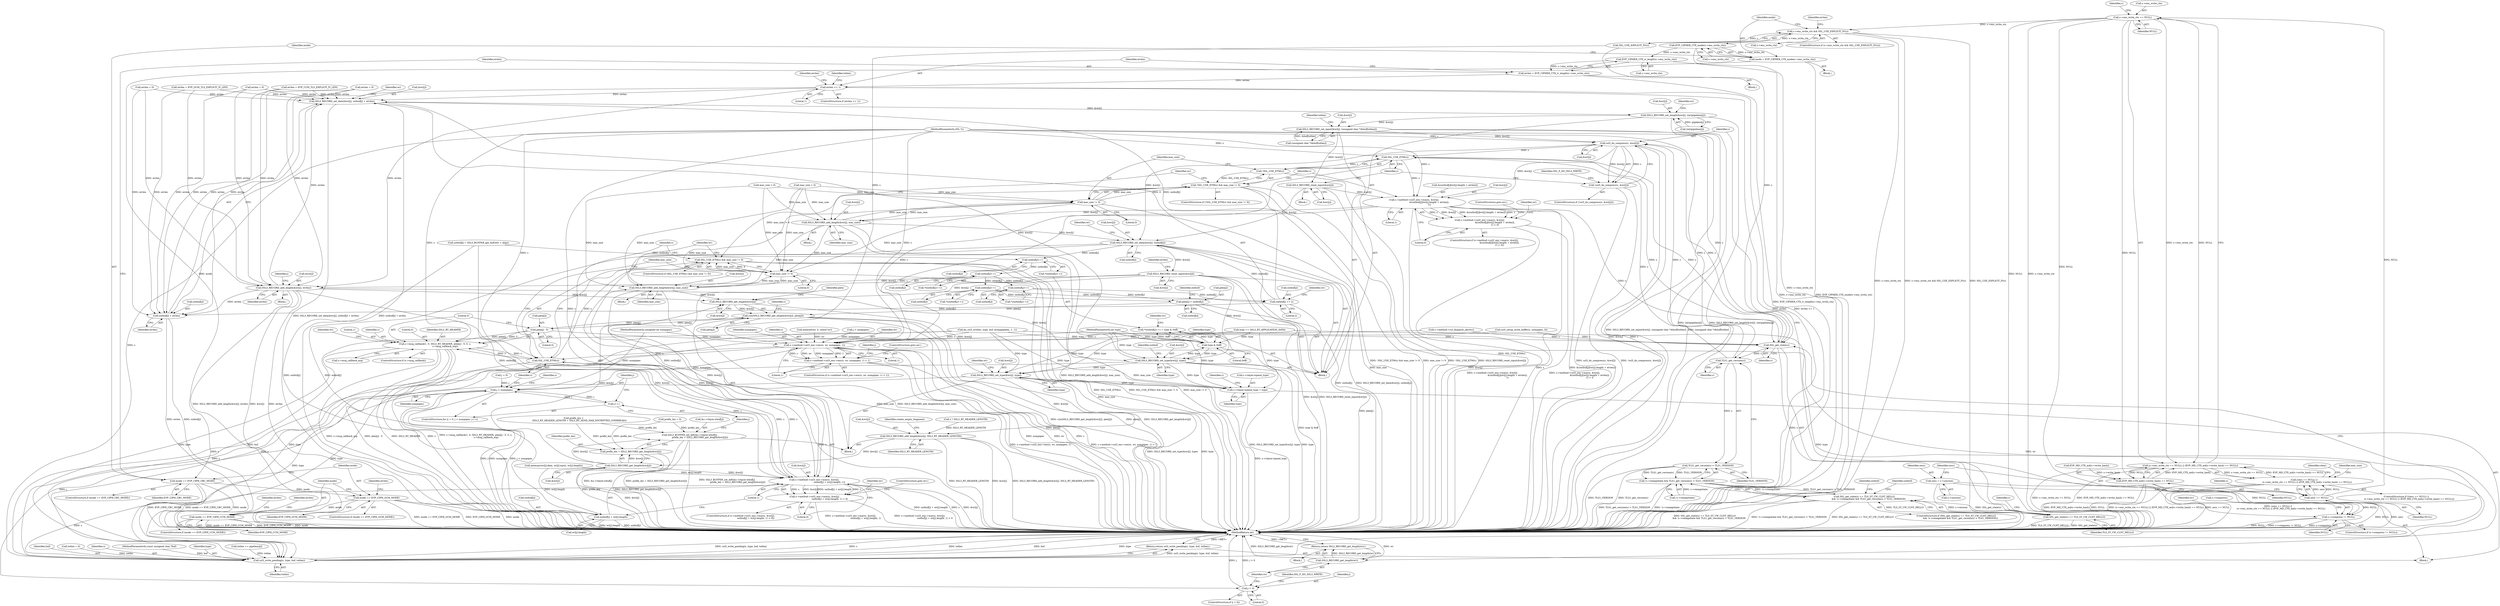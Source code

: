 digraph "0_openssl_4ad93618d26a3ea23d36ad5498ff4f59eff3a4d2@API" {
"1000241" [label="(Call,s->enc_write_ctx == NULL)"];
"1000237" [label="(Call,sess == NULL)"];
"1000230" [label="(Call,sess = s->session)"];
"1000240" [label="(Call,(s->enc_write_ctx == NULL) || (EVP_MD_CTX_md(s->write_hash) == NULL))"];
"1000236" [label="(Call,(sess == NULL) ||\n        (s->enc_write_ctx == NULL) || (EVP_MD_CTX_md(s->write_hash) == NULL))"];
"1000246" [label="(Call,EVP_MD_CTX_md(s->write_hash) == NULL)"];
"1000645" [label="(Call,s->compress != NULL)"];
"1000462" [label="(Call,s->enc_write_ctx && SSL_USE_EXPLICIT_IV(s))"];
"1000472" [label="(Call,EVP_CIPHER_CTX_mode(s->enc_write_ctx))"];
"1000470" [label="(Call,mode = EVP_CIPHER_CTX_mode(s->enc_write_ctx))"];
"1000477" [label="(Call,mode == EVP_CIPH_CBC_MODE)"];
"1000496" [label="(Call,mode == EVP_CIPH_GCM_MODE)"];
"1000504" [label="(Call,mode == EVP_CIPH_CCM_MODE)"];
"1000483" [label="(Call,EVP_CIPHER_CTX_iv_length(s->enc_write_ctx))"];
"1000481" [label="(Call,eivlen = EVP_CIPHER_CTX_iv_length(s->enc_write_ctx))"];
"1000488" [label="(Call,eivlen <= 1)"];
"1000608" [label="(Call,SSL3_RECORD_set_data(&wr[j], outbuf[j] + eivlen))"];
"1000618" [label="(Call,SSL3_RECORD_set_length(&wr[j], (int)pipelens[j]))"];
"1000628" [label="(Call,SSL3_RECORD_set_input(&wr[j], (unsigned char *)&buf[totlen]))"];
"1000653" [label="(Call,ssl3_do_compress(s, &wr[j]))"];
"1000652" [label="(Call,!ssl3_do_compress(s, &wr[j]))"];
"1000690" [label="(Call,SSL_USE_ETM(s))"];
"1000565" [label="(Call,SSL_get_state(s))"];
"1000564" [label="(Call,SSL_get_state(s) == TLS_ST_CW_CLNT_HELLO)"];
"1000563" [label="(Call,SSL_get_state(s) == TLS_ST_CW_CLNT_HELLO\n            && !s->renegotiate && TLS1_get_version(s) > TLS1_VERSION)"];
"1000574" [label="(Call,TLS1_get_version(s))"];
"1000573" [label="(Call,TLS1_get_version(s) > TLS1_VERSION)"];
"1000568" [label="(Call,!s->renegotiate && TLS1_get_version(s) > TLS1_VERSION)"];
"1000689" [label="(Call,!SSL_USE_ETM(s))"];
"1000688" [label="(Call,!SSL_USE_ETM(s) && mac_size != 0)"];
"1000767" [label="(Call,SSL_USE_ETM(s) && mac_size != 0)"];
"1000698" [label="(Call,s->method->ssl3_enc->mac(s, &wr[j],\n                                          &(outbuf[j][wr[j].length + eivlen]),\n                                          1))"];
"1000697" [label="(Call,s->method->ssl3_enc->mac(s, &wr[j],\n                                          &(outbuf[j][wr[j].length + eivlen]),\n                                          1) < 0)"];
"1000719" [label="(Call,SSL3_RECORD_add_length(&wr[j], mac_size))"];
"1000692" [label="(Call,mac_size != 0)"];
"1000770" [label="(Call,mac_size != 0)"];
"1000794" [label="(Call,SSL3_RECORD_add_length(&wr[j], mac_size))"];
"1000801" [label="(Call,SSL3_RECORD_get_length(&wr[j]))"];
"1000800" [label="(Call,s2n(SSL3_RECORD_get_length(&wr[j]), plen[j]))"];
"1000817" [label="(Call,plen[j] - 5)"];
"1000813" [label="(Call,s->msg_callback(1, 0, SSL3_RT_HEADER, plen[j] - 5, 5, s,\n                            s->msg_callback_arg))"];
"1000768" [label="(Call,SSL_USE_ETM(s))"];
"1000776" [label="(Call,s->method->ssl3_enc->mac(s, &wr[j],\n                                          outbuf[j] + wr[j].length, 1))"];
"1000775" [label="(Call,s->method->ssl3_enc->mac(s, &wr[j],\n                                          outbuf[j] + wr[j].length, 1) < 0)"];
"1000899" [label="(Call,ssl3_write_pending(s, type, buf, totlen))"];
"1000898" [label="(Return,return ssl3_write_pending(s, type, buf, totlen);)"];
"1000827" [label="(Call,SSL3_RECORD_set_type(&wr[j], type))"];
"1000833" [label="(Call,SSL3_RECORD_add_length(&wr[j], SSL3_RT_HEADER_LENGTH))"];
"1000865" [label="(Call,SSL3_RECORD_get_length(&wr[j]))"];
"1000854" [label="(Call,SSL3_BUFFER_set_left(&s->rlayer.wbuf[j],\n                             prefix_len + SSL3_RECORD_get_length(&wr[j])))"];
"1000863" [label="(Call,prefix_len + SSL3_RECORD_get_length(&wr[j]))"];
"1000884" [label="(Call,s->rlayer.wpend_type = type)"];
"1000725" [label="(Call,SSL3_RECORD_set_data(&wr[j], outbuf[j]))"];
"1000538" [label="(Call,outbuf[j]++)"];
"1000553" [label="(Call,outbuf[j]++)"];
"1000579" [label="(Call,outbuf[j]++)"];
"1000596" [label="(Call,plen[j] = outbuf[j])"];
"1000603" [label="(Call,outbuf[j] += 2)"];
"1000613" [label="(Call,outbuf[j] + eivlen)"];
"1000587" [label="(Call,outbuf[j]++)"];
"1000733" [label="(Call,SSL3_RECORD_reset_input(&wr[j]))"];
"1000545" [label="(Call,SSL3_RECORD_set_type(&wr[j], type))"];
"1000542" [label="(Call,type & 0xff)"];
"1000536" [label="(Call,*(outbuf[j]++) = type & 0xff)"];
"1000741" [label="(Call,SSL3_RECORD_add_length(&wr[j], eivlen))"];
"1000782" [label="(Call,outbuf[j] + wr[j].length)"];
"1000749" [label="(Call,s->method->ssl3_enc->enc(s, wr, numpipes, 1))"];
"1000748" [label="(Call,s->method->ssl3_enc->enc(s, wr, numpipes, 1) < 1)"];
"1000760" [label="(Call,j < numpipes)"];
"1000763" [label="(Call,j++)"];
"1000843" [label="(Call,j > 0)"];
"1000852" [label="(Call,SSL3_RECORD_get_length(wr))"];
"1000851" [label="(Return,return SSL3_RECORD_get_length(wr);)"];
"1000682" [label="(Call,SSL3_RECORD_reset_input(&wr[j]))"];
"1000746" [label="(Identifier,eivlen)"];
"1000498" [label="(Identifier,EVP_CIPH_GCM_MODE)"];
"1000792" [label="(Literal,0)"];
"1000747" [label="(ControlStructure,if (s->method->ssl3_enc->enc(s, wr, numpipes, 1) < 1))"];
"1000693" [label="(Identifier,mac_size)"];
"1000722" [label="(Identifier,wr)"];
"1000854" [label="(Call,SSL3_BUFFER_set_left(&s->rlayer.wbuf[j],\n                             prefix_len + SSL3_RECORD_get_length(&wr[j])))"];
"1000851" [label="(Return,return SSL3_RECORD_get_length(wr);)"];
"1000644" [label="(ControlStructure,if (s->compress != NULL))"];
"1000809" [label="(ControlStructure,if (s->msg_callback))"];
"1000518" [label="(Call,totlen = 0)"];
"1000865" [label="(Call,SSL3_RECORD_get_length(&wr[j]))"];
"1000655" [label="(Call,&wr[j])"];
"1000900" [label="(Identifier,s)"];
"1000754" [label="(Literal,1)"];
"1000748" [label="(Call,s->method->ssl3_enc->enc(s, wr, numpipes, 1) < 1)"];
"1000750" [label="(Identifier,s)"];
"1000778" [label="(Call,&wr[j])"];
"1000782" [label="(Call,outbuf[j] + wr[j].length)"];
"1000793" [label="(ControlStructure,goto err;)"];
"1000600" [label="(Call,outbuf[j])"];
"1000828" [label="(Call,&wr[j])"];
"1000725" [label="(Call,SSL3_RECORD_set_data(&wr[j], outbuf[j]))"];
"1000773" [label="(Block,)"];
"1000554" [label="(Call,outbuf[j])"];
"1000836" [label="(Identifier,wr)"];
"1000466" [label="(Call,SSL_USE_EXPLICIT_IV(s))"];
"1000762" [label="(Identifier,numpipes)"];
"1000760" [label="(Call,j < numpipes)"];
"1000477" [label="(Call,mode == EVP_CIPH_CBC_MODE)"];
"1000236" [label="(Call,(sess == NULL) ||\n        (s->enc_write_ctx == NULL) || (EVP_MD_CTX_md(s->write_hash) == NULL))"];
"1000890" [label="(Identifier,type)"];
"1000832" [label="(Identifier,type)"];
"1000468" [label="(Block,)"];
"1000581" [label="(Identifier,outbuf)"];
"1000699" [label="(Identifier,s)"];
"1000717" [label="(Literal,0)"];
"1000308" [label="(Call,do_ssl3_write(s, type, buf, &tmppipelen, 1, 1))"];
"1000894" [label="(Identifier,s)"];
"1000739" [label="(Identifier,eivlen)"];
"1000611" [label="(Identifier,wr)"];
"1000481" [label="(Call,eivlen = EVP_CIPHER_CTX_iv_length(s->enc_write_ctx))"];
"1000898" [label="(Return,return ssl3_write_pending(s, type, buf, totlen);)"];
"1000645" [label="(Call,s->compress != NULL)"];
"1000450" [label="(Call,outbuf[j] = SSL3_BUFFER_get_buf(wb) + align)"];
"1000249" [label="(Identifier,s)"];
"1000508" [label="(Identifier,eivlen)"];
"1000519" [label="(Identifier,totlen)"];
"1000623" [label="(Call,(int)pipelens[j])"];
"1000848" [label="(Identifier,SSL_F_DO_SSL3_WRITE)"];
"1000605" [label="(Identifier,outbuf)"];
"1000491" [label="(Call,eivlen = 0)"];
"1000724" [label="(Identifier,mac_size)"];
"1000619" [label="(Call,&wr[j])"];
"1000692" [label="(Call,mac_size != 0)"];
"1000783" [label="(Call,outbuf[j])"];
"1000476" [label="(ControlStructure,if (mode == EVP_CIPH_CBC_MODE))"];
"1000135" [label="(Block,)"];
"1000565" [label="(Call,SSL_get_state(s))"];
"1000463" [label="(Call,s->enc_write_ctx)"];
"1000640" [label="(Identifier,totlen)"];
"1000571" [label="(Identifier,s)"];
"1000649" [label="(Identifier,NULL)"];
"1000497" [label="(Identifier,mode)"];
"1000613" [label="(Call,outbuf[j] + eivlen)"];
"1000818" [label="(Call,plen[j])"];
"1000621" [label="(Identifier,wr)"];
"1000823" [label="(Identifier,s)"];
"1000589" [label="(Identifier,outbuf)"];
"1000758" [label="(Identifier,j)"];
"1000489" [label="(Identifier,eivlen)"];
"1000462" [label="(Call,s->enc_write_ctx && SSL_USE_EXPLICIT_IV(s))"];
"1000564" [label="(Call,SSL_get_state(s) == TLS_ST_CW_CLNT_HELLO)"];
"1000687" [label="(ControlStructure,if (!SSL_USE_ETM(s) && mac_size != 0))"];
"1000720" [label="(Call,&wr[j])"];
"1000834" [label="(Call,&wr[j])"];
"1000568" [label="(Call,!s->renegotiate && TLS1_get_version(s) > TLS1_VERSION)"];
"1000562" [label="(ControlStructure,if (SSL_get_state(s) == TLS_ST_CW_CLNT_HELLO\n            && !s->renegotiate && TLS1_get_version(s) > TLS1_VERSION))"];
"1000238" [label="(Identifier,sess)"];
"1000251" [label="(Identifier,NULL)"];
"1000607" [label="(Literal,2)"];
"1000534" [label="(Identifier,j)"];
"1000241" [label="(Call,s->enc_write_ctx == NULL)"];
"1000654" [label="(Identifier,s)"];
"1000480" [label="(Block,)"];
"1000651" [label="(ControlStructure,if (!ssl3_do_compress(s, &wr[j])))"];
"1000563" [label="(Call,SSL_get_state(s) == TLS_ST_CW_CLNT_HELLO\n            && !s->renegotiate && TLS1_get_version(s) > TLS1_VERSION)"];
"1000821" [label="(Literal,5)"];
"1000232" [label="(Call,s->session)"];
"1000492" [label="(Identifier,eivlen)"];
"1000736" [label="(Identifier,wr)"];
"1000696" [label="(ControlStructure,if (s->method->ssl3_enc->mac(s, &wr[j],\n                                          &(outbuf[j][wr[j].length + eivlen]),\n                                          1) < 0))"];
"1000777" [label="(Identifier,s)"];
"1000633" [label="(Call,(unsigned char *)&buf[totlen])"];
"1000521" [label="(Call,memset(wr, 0, sizeof wr))"];
"1000503" [label="(ControlStructure,if (mode == EVP_CIPH_CCM_MODE))"];
"1000214" [label="(Call,ssl3_setup_write_buffer(s, numpipes, 0))"];
"1000771" [label="(Identifier,mac_size)"];
"1000530" [label="(Call,j < numpipes)"];
"1000479" [label="(Identifier,EVP_CIPH_CBC_MODE)"];
"1000261" [label="(Call,mac_size = 0)"];
"1000742" [label="(Call,&wr[j])"];
"1000652" [label="(Call,!ssl3_do_compress(s, &wr[j]))"];
"1000131" [label="(MethodParameterIn,const unsigned char *buf)"];
"1000768" [label="(Call,SSL_USE_ETM(s))"];
"1000576" [label="(Identifier,TLS1_VERSION)"];
"1000322" [label="(Call,prefix_len >\n                (SSL3_RT_HEADER_LENGTH + SSL3_RT_SEND_MAX_ENCRYPTED_OVERHEAD))"];
"1000653" [label="(Call,ssl3_do_compress(s, &wr[j]))"];
"1000716" [label="(Literal,1)"];
"1000764" [label="(Identifier,j)"];
"1000588" [label="(Call,outbuf[j])"];
"1000766" [label="(ControlStructure,if (SSL_USE_ETM(s) && mac_size != 0))"];
"1000496" [label="(Call,mode == EVP_CIPH_GCM_MODE)"];
"1000726" [label="(Call,&wr[j])"];
"1000231" [label="(Identifier,sess)"];
"1000196" [label="(Call,s->method->ssl_dispatch_alert(s))"];
"1000815" [label="(Literal,0)"];
"1000579" [label="(Call,outbuf[j]++)"];
"1000617" [label="(Identifier,eivlen)"];
"1000734" [label="(Call,&wr[j])"];
"1000597" [label="(Call,plen[j])"];
"1000741" [label="(Call,SSL3_RECORD_add_length(&wr[j], eivlen))"];
"1000499" [label="(Call,eivlen = EVP_GCM_TLS_EXPLICIT_IV_LEN)"];
"1000580" [label="(Call,outbuf[j])"];
"1000794" [label="(Call,SSL3_RECORD_add_length(&wr[j], mac_size))"];
"1000691" [label="(Identifier,s)"];
"1000830" [label="(Identifier,wr)"];
"1000884" [label="(Call,s->rlayer.wpend_type = type)"];
"1000694" [label="(Literal,0)"];
"1000801" [label="(Call,SSL3_RECORD_get_length(&wr[j]))"];
"1000586" [label="(Call,*(outbuf[j]++))"];
"1000548" [label="(Identifier,wr)"];
"1000698" [label="(Call,s->method->ssl3_enc->mac(s, &wr[j],\n                                          &(outbuf[j][wr[j].length + eivlen]),\n                                          1))"];
"1000566" [label="(Identifier,s)"];
"1000802" [label="(Call,&wr[j])"];
"1000718" [label="(ControlStructure,goto err;)"];
"1000471" [label="(Identifier,mode)"];
"1000618" [label="(Call,SSL3_RECORD_set_length(&wr[j], (int)pipelens[j]))"];
"1000506" [label="(Identifier,EVP_CIPH_CCM_MODE)"];
"1000146" [label="(Call,prefix_len = 0)"];
"1000786" [label="(Call,wr[j].length)"];
"1000885" [label="(Call,s->rlayer.wpend_type)"];
"1000751" [label="(Identifier,wr)"];
"1000488" [label="(Call,eivlen <= 1)"];
"1000578" [label="(Call,*(outbuf[j]++))"];
"1000844" [label="(Identifier,j)"];
"1000461" [label="(ControlStructure,if (s->enc_write_ctx && SSL_USE_EXPLICIT_IV(s)))"];
"1000755" [label="(ControlStructure,goto err;)"];
"1000683" [label="(Call,&wr[j])"];
"1000816" [label="(Identifier,SSL3_RT_HEADER)"];
"1000797" [label="(Identifier,wr)"];
"1000587" [label="(Call,outbuf[j]++)"];
"1000903" [label="(Identifier,totlen)"];
"1000246" [label="(Call,EVP_MD_CTX_md(s->write_hash) == NULL)"];
"1000567" [label="(Identifier,TLS_ST_CW_CLNT_HELLO)"];
"1000806" [label="(Call,plen[j])"];
"1000824" [label="(Call,s->msg_callback_arg)"];
"1000833" [label="(Call,SSL3_RECORD_add_length(&wr[j], SSL3_RT_HEADER_LENGTH))"];
"1000609" [label="(Call,&wr[j])"];
"1000628" [label="(Call,SSL3_RECORD_set_input(&wr[j], (unsigned char *)&buf[totlen]))"];
"1000552" [label="(Call,*(outbuf[j]++))"];
"1000700" [label="(Call,&wr[j])"];
"1000841" [label="(Block,)"];
"1000604" [label="(Call,outbuf[j])"];
"1000608" [label="(Call,SSL3_RECORD_set_data(&wr[j], outbuf[j] + eivlen))"];
"1000740" [label="(Block,)"];
"1000795" [label="(Call,&wr[j])"];
"1000774" [label="(ControlStructure,if (s->method->ssl3_enc->mac(s, &wr[j],\n                                          outbuf[j] + wr[j].length, 1) < 0))"];
"1000776" [label="(Call,s->method->ssl3_enc->mac(s, &wr[j],\n                                          outbuf[j] + wr[j].length, 1))"];
"1000843" [label="(Call,j > 0)"];
"1000840" [label="(Identifier,create_empty_fragment)"];
"1000130" [label="(MethodParameterIn,int type)"];
"1000546" [label="(Call,&wr[j])"];
"1000661" [label="(Identifier,SSL_F_DO_SSL3_WRITE)"];
"1000239" [label="(Identifier,NULL)"];
"1000842" [label="(ControlStructure,if (j > 0))"];
"1000537" [label="(Call,*(outbuf[j]++))"];
"1000470" [label="(Call,mode = EVP_CIPHER_CTX_mode(s->enc_write_ctx))"];
"1000473" [label="(Call,s->enc_write_ctx)"];
"1000484" [label="(Call,s->enc_write_ctx)"];
"1000804" [label="(Identifier,wr)"];
"1000482" [label="(Identifier,eivlen)"];
"1000733" [label="(Call,SSL3_RECORD_reset_input(&wr[j]))"];
"1000646" [label="(Call,s->compress)"];
"1000908" [label="(MethodReturn,int)"];
"1000133" [label="(MethodParameterIn,unsigned int numpipes)"];
"1000902" [label="(Identifier,buf)"];
"1000516" [label="(Identifier,eivlen)"];
"1000901" [label="(Identifier,type)"];
"1000775" [label="(Call,s->method->ssl3_enc->mac(s, &wr[j],\n                                          outbuf[j] + wr[j].length, 1) < 0)"];
"1000504" [label="(Call,mode == EVP_CIPH_CCM_MODE)"];
"1000359" [label="(Call,2 * SSL3_RT_HEADER_LENGTH)"];
"1000730" [label="(Call,outbuf[j])"];
"1000553" [label="(Call,outbuf[j]++)"];
"1000536" [label="(Call,*(outbuf[j]++) = type & 0xff)"];
"1000507" [label="(Call,eivlen = EVP_CCM_TLS_EXPLICIT_IV_LEN)"];
"1000899" [label="(Call,ssl3_write_pending(s, type, buf, totlen))"];
"1000555" [label="(Identifier,outbuf)"];
"1000669" [label="(Identifier,wr)"];
"1000505" [label="(Identifier,mode)"];
"1000230" [label="(Call,sess = s->session)"];
"1000500" [label="(Identifier,eivlen)"];
"1000772" [label="(Literal,0)"];
"1000769" [label="(Identifier,s)"];
"1000129" [label="(MethodParameterIn,SSL *s)"];
"1000512" [label="(Identifier,eivlen)"];
"1000814" [label="(Literal,1)"];
"1000511" [label="(Call,eivlen = 0)"];
"1000535" [label="(Block,)"];
"1000242" [label="(Call,s->enc_write_ctx)"];
"1000807" [label="(Identifier,plen)"];
"1000490" [label="(Literal,1)"];
"1000575" [label="(Identifier,s)"];
"1000765" [label="(Block,)"];
"1000752" [label="(Identifier,numpipes)"];
"1000596" [label="(Call,plen[j] = outbuf[j])"];
"1000487" [label="(ControlStructure,if (eivlen <= 1))"];
"1000852" [label="(Call,SSL3_RECORD_get_length(wr))"];
"1000298" [label="(Call,type == SSL3_RT_APPLICATION_DATA)"];
"1000495" [label="(ControlStructure,if (mode == EVP_CIPH_GCM_MODE))"];
"1000483" [label="(Call,EVP_CIPHER_CTX_iv_length(s->enc_write_ctx))"];
"1000631" [label="(Identifier,wr)"];
"1000478" [label="(Identifier,mode)"];
"1000690" [label="(Call,SSL_USE_ETM(s))"];
"1000827" [label="(Call,SSL3_RECORD_set_type(&wr[j], type))"];
"1000573" [label="(Call,TLS1_get_version(s) > TLS1_VERSION)"];
"1000866" [label="(Call,&wr[j])"];
"1000749" [label="(Call,s->method->ssl3_enc->enc(s, wr, numpipes, 1))"];
"1000267" [label="(Identifier,mac_size)"];
"1000545" [label="(Call,SSL3_RECORD_set_type(&wr[j], type))"];
"1000855" [label="(Call,&s->rlayer.wbuf[j])"];
"1000753" [label="(Literal,1)"];
"1000273" [label="(Call,mac_size < 0)"];
"1000666" [label="(Call,memcpy(wr[j].data, wr[j].input, wr[j].length))"];
"1000838" [label="(Identifier,SSL3_RT_HEADER_LENGTH)"];
"1000761" [label="(Identifier,j)"];
"1000689" [label="(Call,!SSL_USE_ETM(s))"];
"1000639" [label="(Call,totlen += pipelens[j])"];
"1000543" [label="(Identifier,type)"];
"1000873" [label="(Identifier,s)"];
"1000515" [label="(Call,eivlen = 0)"];
"1000247" [label="(Call,EVP_MD_CTX_md(s->write_hash))"];
"1000542" [label="(Call,type & 0xff)"];
"1000235" [label="(ControlStructure,if ((sess == NULL) ||\n        (s->enc_write_ctx == NULL) || (EVP_MD_CTX_md(s->write_hash) == NULL)))"];
"1000682" [label="(Call,SSL3_RECORD_reset_input(&wr[j]))"];
"1000704" [label="(Call,&(outbuf[j][wr[j].length + eivlen]))"];
"1000770" [label="(Call,mac_size != 0)"];
"1000254" [label="(Identifier,clear)"];
"1000817" [label="(Call,plen[j] - 5)"];
"1000629" [label="(Call,&wr[j])"];
"1000813" [label="(Call,s->msg_callback(1, 0, SSL3_RT_HEADER, plen[j] - 5, 5, s,\n                            s->msg_callback_arg))"];
"1000822" [label="(Literal,5)"];
"1000614" [label="(Call,outbuf[j])"];
"1000544" [label="(Literal,0xff)"];
"1000800" [label="(Call,s2n(SSL3_RECORD_get_length(&wr[j]), plen[j]))"];
"1000237" [label="(Call,sess == NULL)"];
"1000767" [label="(Call,SSL_USE_ETM(s) && mac_size != 0)"];
"1000864" [label="(Identifier,prefix_len)"];
"1000574" [label="(Call,TLS1_get_version(s))"];
"1000799" [label="(Identifier,mac_size)"];
"1000240" [label="(Call,(s->enc_write_ctx == NULL) || (EVP_MD_CTX_md(s->write_hash) == NULL))"];
"1000569" [label="(Call,!s->renegotiate)"];
"1000791" [label="(Literal,1)"];
"1000472" [label="(Call,EVP_CIPHER_CTX_mode(s->enc_write_ctx))"];
"1000539" [label="(Call,outbuf[j])"];
"1000245" [label="(Identifier,NULL)"];
"1000845" [label="(Literal,0)"];
"1000538" [label="(Call,outbuf[j]++)"];
"1000695" [label="(Block,)"];
"1000811" [label="(Identifier,s)"];
"1000728" [label="(Identifier,wr)"];
"1000243" [label="(Identifier,s)"];
"1000756" [label="(ControlStructure,for (j = 0; j < numpipes; j++))"];
"1000697" [label="(Call,s->method->ssl3_enc->mac(s, &wr[j],\n                                          &(outbuf[j][wr[j].length + eivlen]),\n                                          1) < 0)"];
"1000853" [label="(Identifier,wr)"];
"1000550" [label="(Identifier,type)"];
"1000757" [label="(Call,j = 0)"];
"1000665" [label="(Block,)"];
"1000763" [label="(Call,j++)"];
"1000863" [label="(Call,prefix_len + SSL3_RECORD_get_length(&wr[j]))"];
"1000688" [label="(Call,!SSL_USE_ETM(s) && mac_size != 0)"];
"1000719" [label="(Call,SSL3_RECORD_add_length(&wr[j], mac_size))"];
"1000603" [label="(Call,outbuf[j] += 2)"];
"1000241" -> "1000240"  [label="AST: "];
"1000241" -> "1000245"  [label="CFG: "];
"1000242" -> "1000241"  [label="AST: "];
"1000245" -> "1000241"  [label="AST: "];
"1000249" -> "1000241"  [label="CFG: "];
"1000240" -> "1000241"  [label="CFG: "];
"1000241" -> "1000908"  [label="DDG: s->enc_write_ctx"];
"1000241" -> "1000908"  [label="DDG: NULL"];
"1000241" -> "1000240"  [label="DDG: s->enc_write_ctx"];
"1000241" -> "1000240"  [label="DDG: NULL"];
"1000237" -> "1000241"  [label="DDG: NULL"];
"1000241" -> "1000246"  [label="DDG: NULL"];
"1000241" -> "1000462"  [label="DDG: s->enc_write_ctx"];
"1000241" -> "1000645"  [label="DDG: NULL"];
"1000237" -> "1000236"  [label="AST: "];
"1000237" -> "1000239"  [label="CFG: "];
"1000238" -> "1000237"  [label="AST: "];
"1000239" -> "1000237"  [label="AST: "];
"1000243" -> "1000237"  [label="CFG: "];
"1000236" -> "1000237"  [label="CFG: "];
"1000237" -> "1000908"  [label="DDG: NULL"];
"1000237" -> "1000908"  [label="DDG: sess"];
"1000237" -> "1000236"  [label="DDG: sess"];
"1000237" -> "1000236"  [label="DDG: NULL"];
"1000230" -> "1000237"  [label="DDG: sess"];
"1000237" -> "1000645"  [label="DDG: NULL"];
"1000230" -> "1000135"  [label="AST: "];
"1000230" -> "1000232"  [label="CFG: "];
"1000231" -> "1000230"  [label="AST: "];
"1000232" -> "1000230"  [label="AST: "];
"1000238" -> "1000230"  [label="CFG: "];
"1000230" -> "1000908"  [label="DDG: s->session"];
"1000240" -> "1000236"  [label="AST: "];
"1000240" -> "1000246"  [label="CFG: "];
"1000246" -> "1000240"  [label="AST: "];
"1000236" -> "1000240"  [label="CFG: "];
"1000240" -> "1000908"  [label="DDG: EVP_MD_CTX_md(s->write_hash) == NULL"];
"1000240" -> "1000908"  [label="DDG: s->enc_write_ctx == NULL"];
"1000240" -> "1000236"  [label="DDG: s->enc_write_ctx == NULL"];
"1000240" -> "1000236"  [label="DDG: EVP_MD_CTX_md(s->write_hash) == NULL"];
"1000246" -> "1000240"  [label="DDG: EVP_MD_CTX_md(s->write_hash)"];
"1000246" -> "1000240"  [label="DDG: NULL"];
"1000236" -> "1000235"  [label="AST: "];
"1000254" -> "1000236"  [label="CFG: "];
"1000267" -> "1000236"  [label="CFG: "];
"1000236" -> "1000908"  [label="DDG: sess == NULL"];
"1000236" -> "1000908"  [label="DDG: (sess == NULL) ||\n        (s->enc_write_ctx == NULL) || (EVP_MD_CTX_md(s->write_hash) == NULL)"];
"1000236" -> "1000908"  [label="DDG: (s->enc_write_ctx == NULL) || (EVP_MD_CTX_md(s->write_hash) == NULL)"];
"1000246" -> "1000251"  [label="CFG: "];
"1000247" -> "1000246"  [label="AST: "];
"1000251" -> "1000246"  [label="AST: "];
"1000246" -> "1000908"  [label="DDG: NULL"];
"1000246" -> "1000908"  [label="DDG: EVP_MD_CTX_md(s->write_hash)"];
"1000247" -> "1000246"  [label="DDG: s->write_hash"];
"1000246" -> "1000645"  [label="DDG: NULL"];
"1000645" -> "1000644"  [label="AST: "];
"1000645" -> "1000649"  [label="CFG: "];
"1000646" -> "1000645"  [label="AST: "];
"1000649" -> "1000645"  [label="AST: "];
"1000654" -> "1000645"  [label="CFG: "];
"1000669" -> "1000645"  [label="CFG: "];
"1000645" -> "1000908"  [label="DDG: s->compress"];
"1000645" -> "1000908"  [label="DDG: NULL"];
"1000645" -> "1000908"  [label="DDG: s->compress != NULL"];
"1000462" -> "1000461"  [label="AST: "];
"1000462" -> "1000463"  [label="CFG: "];
"1000462" -> "1000466"  [label="CFG: "];
"1000463" -> "1000462"  [label="AST: "];
"1000466" -> "1000462"  [label="AST: "];
"1000471" -> "1000462"  [label="CFG: "];
"1000516" -> "1000462"  [label="CFG: "];
"1000462" -> "1000908"  [label="DDG: s->enc_write_ctx"];
"1000462" -> "1000908"  [label="DDG: s->enc_write_ctx && SSL_USE_EXPLICIT_IV(s)"];
"1000462" -> "1000908"  [label="DDG: SSL_USE_EXPLICIT_IV(s)"];
"1000466" -> "1000462"  [label="DDG: s"];
"1000462" -> "1000472"  [label="DDG: s->enc_write_ctx"];
"1000472" -> "1000470"  [label="AST: "];
"1000472" -> "1000473"  [label="CFG: "];
"1000473" -> "1000472"  [label="AST: "];
"1000470" -> "1000472"  [label="CFG: "];
"1000472" -> "1000908"  [label="DDG: s->enc_write_ctx"];
"1000472" -> "1000470"  [label="DDG: s->enc_write_ctx"];
"1000472" -> "1000483"  [label="DDG: s->enc_write_ctx"];
"1000470" -> "1000468"  [label="AST: "];
"1000471" -> "1000470"  [label="AST: "];
"1000478" -> "1000470"  [label="CFG: "];
"1000470" -> "1000908"  [label="DDG: EVP_CIPHER_CTX_mode(s->enc_write_ctx)"];
"1000470" -> "1000477"  [label="DDG: mode"];
"1000477" -> "1000476"  [label="AST: "];
"1000477" -> "1000479"  [label="CFG: "];
"1000478" -> "1000477"  [label="AST: "];
"1000479" -> "1000477"  [label="AST: "];
"1000482" -> "1000477"  [label="CFG: "];
"1000497" -> "1000477"  [label="CFG: "];
"1000477" -> "1000908"  [label="DDG: EVP_CIPH_CBC_MODE"];
"1000477" -> "1000908"  [label="DDG: mode == EVP_CIPH_CBC_MODE"];
"1000477" -> "1000908"  [label="DDG: mode"];
"1000477" -> "1000496"  [label="DDG: mode"];
"1000496" -> "1000495"  [label="AST: "];
"1000496" -> "1000498"  [label="CFG: "];
"1000497" -> "1000496"  [label="AST: "];
"1000498" -> "1000496"  [label="AST: "];
"1000500" -> "1000496"  [label="CFG: "];
"1000505" -> "1000496"  [label="CFG: "];
"1000496" -> "1000908"  [label="DDG: mode == EVP_CIPH_GCM_MODE"];
"1000496" -> "1000908"  [label="DDG: EVP_CIPH_GCM_MODE"];
"1000496" -> "1000908"  [label="DDG: mode"];
"1000496" -> "1000504"  [label="DDG: mode"];
"1000504" -> "1000503"  [label="AST: "];
"1000504" -> "1000506"  [label="CFG: "];
"1000505" -> "1000504"  [label="AST: "];
"1000506" -> "1000504"  [label="AST: "];
"1000508" -> "1000504"  [label="CFG: "];
"1000512" -> "1000504"  [label="CFG: "];
"1000504" -> "1000908"  [label="DDG: EVP_CIPH_CCM_MODE"];
"1000504" -> "1000908"  [label="DDG: mode"];
"1000504" -> "1000908"  [label="DDG: mode == EVP_CIPH_CCM_MODE"];
"1000483" -> "1000481"  [label="AST: "];
"1000483" -> "1000484"  [label="CFG: "];
"1000484" -> "1000483"  [label="AST: "];
"1000481" -> "1000483"  [label="CFG: "];
"1000483" -> "1000908"  [label="DDG: s->enc_write_ctx"];
"1000483" -> "1000481"  [label="DDG: s->enc_write_ctx"];
"1000481" -> "1000480"  [label="AST: "];
"1000482" -> "1000481"  [label="AST: "];
"1000489" -> "1000481"  [label="CFG: "];
"1000481" -> "1000908"  [label="DDG: EVP_CIPHER_CTX_iv_length(s->enc_write_ctx)"];
"1000481" -> "1000488"  [label="DDG: eivlen"];
"1000488" -> "1000487"  [label="AST: "];
"1000488" -> "1000490"  [label="CFG: "];
"1000489" -> "1000488"  [label="AST: "];
"1000490" -> "1000488"  [label="AST: "];
"1000492" -> "1000488"  [label="CFG: "];
"1000519" -> "1000488"  [label="CFG: "];
"1000488" -> "1000908"  [label="DDG: eivlen"];
"1000488" -> "1000908"  [label="DDG: eivlen <= 1"];
"1000488" -> "1000608"  [label="DDG: eivlen"];
"1000488" -> "1000613"  [label="DDG: eivlen"];
"1000488" -> "1000741"  [label="DDG: eivlen"];
"1000608" -> "1000535"  [label="AST: "];
"1000608" -> "1000613"  [label="CFG: "];
"1000609" -> "1000608"  [label="AST: "];
"1000613" -> "1000608"  [label="AST: "];
"1000621" -> "1000608"  [label="CFG: "];
"1000608" -> "1000908"  [label="DDG: outbuf[j] + eivlen"];
"1000608" -> "1000908"  [label="DDG: SSL3_RECORD_set_data(&wr[j], outbuf[j] + eivlen)"];
"1000545" -> "1000608"  [label="DDG: &wr[j]"];
"1000603" -> "1000608"  [label="DDG: outbuf[j]"];
"1000499" -> "1000608"  [label="DDG: eivlen"];
"1000511" -> "1000608"  [label="DDG: eivlen"];
"1000491" -> "1000608"  [label="DDG: eivlen"];
"1000507" -> "1000608"  [label="DDG: eivlen"];
"1000741" -> "1000608"  [label="DDG: eivlen"];
"1000515" -> "1000608"  [label="DDG: eivlen"];
"1000608" -> "1000618"  [label="DDG: &wr[j]"];
"1000618" -> "1000535"  [label="AST: "];
"1000618" -> "1000623"  [label="CFG: "];
"1000619" -> "1000618"  [label="AST: "];
"1000623" -> "1000618"  [label="AST: "];
"1000631" -> "1000618"  [label="CFG: "];
"1000618" -> "1000908"  [label="DDG: (int)pipelens[j]"];
"1000618" -> "1000908"  [label="DDG: SSL3_RECORD_set_length(&wr[j], (int)pipelens[j])"];
"1000623" -> "1000618"  [label="DDG: pipelens[j]"];
"1000618" -> "1000628"  [label="DDG: &wr[j]"];
"1000628" -> "1000535"  [label="AST: "];
"1000628" -> "1000633"  [label="CFG: "];
"1000629" -> "1000628"  [label="AST: "];
"1000633" -> "1000628"  [label="AST: "];
"1000640" -> "1000628"  [label="CFG: "];
"1000628" -> "1000908"  [label="DDG: (unsigned char *)&buf[totlen]"];
"1000628" -> "1000908"  [label="DDG: SSL3_RECORD_set_input(&wr[j], (unsigned char *)&buf[totlen])"];
"1000633" -> "1000628"  [label="DDG: &buf[totlen]"];
"1000628" -> "1000653"  [label="DDG: &wr[j]"];
"1000628" -> "1000682"  [label="DDG: &wr[j]"];
"1000653" -> "1000652"  [label="AST: "];
"1000653" -> "1000655"  [label="CFG: "];
"1000654" -> "1000653"  [label="AST: "];
"1000655" -> "1000653"  [label="AST: "];
"1000652" -> "1000653"  [label="CFG: "];
"1000653" -> "1000908"  [label="DDG: &wr[j]"];
"1000653" -> "1000908"  [label="DDG: s"];
"1000653" -> "1000652"  [label="DDG: s"];
"1000653" -> "1000652"  [label="DDG: &wr[j]"];
"1000574" -> "1000653"  [label="DDG: s"];
"1000565" -> "1000653"  [label="DDG: s"];
"1000129" -> "1000653"  [label="DDG: s"];
"1000653" -> "1000690"  [label="DDG: s"];
"1000653" -> "1000698"  [label="DDG: &wr[j]"];
"1000653" -> "1000725"  [label="DDG: &wr[j]"];
"1000652" -> "1000651"  [label="AST: "];
"1000661" -> "1000652"  [label="CFG: "];
"1000691" -> "1000652"  [label="CFG: "];
"1000652" -> "1000908"  [label="DDG: !ssl3_do_compress(s, &wr[j])"];
"1000652" -> "1000908"  [label="DDG: ssl3_do_compress(s, &wr[j])"];
"1000690" -> "1000689"  [label="AST: "];
"1000690" -> "1000691"  [label="CFG: "];
"1000691" -> "1000690"  [label="AST: "];
"1000689" -> "1000690"  [label="CFG: "];
"1000690" -> "1000565"  [label="DDG: s"];
"1000690" -> "1000689"  [label="DDG: s"];
"1000574" -> "1000690"  [label="DDG: s"];
"1000565" -> "1000690"  [label="DDG: s"];
"1000129" -> "1000690"  [label="DDG: s"];
"1000690" -> "1000698"  [label="DDG: s"];
"1000690" -> "1000749"  [label="DDG: s"];
"1000565" -> "1000564"  [label="AST: "];
"1000565" -> "1000566"  [label="CFG: "];
"1000566" -> "1000565"  [label="AST: "];
"1000567" -> "1000565"  [label="CFG: "];
"1000565" -> "1000564"  [label="DDG: s"];
"1000308" -> "1000565"  [label="DDG: s"];
"1000466" -> "1000565"  [label="DDG: s"];
"1000196" -> "1000565"  [label="DDG: s"];
"1000214" -> "1000565"  [label="DDG: s"];
"1000698" -> "1000565"  [label="DDG: s"];
"1000129" -> "1000565"  [label="DDG: s"];
"1000565" -> "1000574"  [label="DDG: s"];
"1000564" -> "1000563"  [label="AST: "];
"1000564" -> "1000567"  [label="CFG: "];
"1000567" -> "1000564"  [label="AST: "];
"1000571" -> "1000564"  [label="CFG: "];
"1000563" -> "1000564"  [label="CFG: "];
"1000564" -> "1000908"  [label="DDG: TLS_ST_CW_CLNT_HELLO"];
"1000564" -> "1000908"  [label="DDG: SSL_get_state(s)"];
"1000564" -> "1000563"  [label="DDG: SSL_get_state(s)"];
"1000564" -> "1000563"  [label="DDG: TLS_ST_CW_CLNT_HELLO"];
"1000563" -> "1000562"  [label="AST: "];
"1000563" -> "1000568"  [label="CFG: "];
"1000568" -> "1000563"  [label="AST: "];
"1000581" -> "1000563"  [label="CFG: "];
"1000589" -> "1000563"  [label="CFG: "];
"1000563" -> "1000908"  [label="DDG: SSL_get_state(s) == TLS_ST_CW_CLNT_HELLO\n            && !s->renegotiate && TLS1_get_version(s) > TLS1_VERSION"];
"1000563" -> "1000908"  [label="DDG: !s->renegotiate && TLS1_get_version(s) > TLS1_VERSION"];
"1000563" -> "1000908"  [label="DDG: SSL_get_state(s) == TLS_ST_CW_CLNT_HELLO"];
"1000568" -> "1000563"  [label="DDG: !s->renegotiate"];
"1000568" -> "1000563"  [label="DDG: TLS1_get_version(s) > TLS1_VERSION"];
"1000574" -> "1000573"  [label="AST: "];
"1000574" -> "1000575"  [label="CFG: "];
"1000575" -> "1000574"  [label="AST: "];
"1000576" -> "1000574"  [label="CFG: "];
"1000574" -> "1000573"  [label="DDG: s"];
"1000129" -> "1000574"  [label="DDG: s"];
"1000573" -> "1000568"  [label="AST: "];
"1000573" -> "1000576"  [label="CFG: "];
"1000576" -> "1000573"  [label="AST: "];
"1000568" -> "1000573"  [label="CFG: "];
"1000573" -> "1000908"  [label="DDG: TLS1_get_version(s)"];
"1000573" -> "1000908"  [label="DDG: TLS1_VERSION"];
"1000573" -> "1000568"  [label="DDG: TLS1_get_version(s)"];
"1000573" -> "1000568"  [label="DDG: TLS1_VERSION"];
"1000568" -> "1000569"  [label="CFG: "];
"1000569" -> "1000568"  [label="AST: "];
"1000568" -> "1000908"  [label="DDG: !s->renegotiate"];
"1000568" -> "1000908"  [label="DDG: TLS1_get_version(s) > TLS1_VERSION"];
"1000569" -> "1000568"  [label="DDG: s->renegotiate"];
"1000689" -> "1000688"  [label="AST: "];
"1000693" -> "1000689"  [label="CFG: "];
"1000688" -> "1000689"  [label="CFG: "];
"1000689" -> "1000908"  [label="DDG: SSL_USE_ETM(s)"];
"1000689" -> "1000688"  [label="DDG: SSL_USE_ETM(s)"];
"1000688" -> "1000687"  [label="AST: "];
"1000688" -> "1000692"  [label="CFG: "];
"1000692" -> "1000688"  [label="AST: "];
"1000699" -> "1000688"  [label="CFG: "];
"1000728" -> "1000688"  [label="CFG: "];
"1000688" -> "1000908"  [label="DDG: !SSL_USE_ETM(s)"];
"1000688" -> "1000908"  [label="DDG: !SSL_USE_ETM(s) && mac_size != 0"];
"1000688" -> "1000908"  [label="DDG: mac_size != 0"];
"1000692" -> "1000688"  [label="DDG: mac_size"];
"1000692" -> "1000688"  [label="DDG: 0"];
"1000688" -> "1000767"  [label="DDG: mac_size != 0"];
"1000767" -> "1000766"  [label="AST: "];
"1000767" -> "1000768"  [label="CFG: "];
"1000767" -> "1000770"  [label="CFG: "];
"1000768" -> "1000767"  [label="AST: "];
"1000770" -> "1000767"  [label="AST: "];
"1000777" -> "1000767"  [label="CFG: "];
"1000804" -> "1000767"  [label="CFG: "];
"1000767" -> "1000908"  [label="DDG: SSL_USE_ETM(s) && mac_size != 0"];
"1000767" -> "1000908"  [label="DDG: mac_size != 0"];
"1000767" -> "1000908"  [label="DDG: SSL_USE_ETM(s)"];
"1000768" -> "1000767"  [label="DDG: s"];
"1000770" -> "1000767"  [label="DDG: mac_size"];
"1000770" -> "1000767"  [label="DDG: 0"];
"1000698" -> "1000697"  [label="AST: "];
"1000698" -> "1000716"  [label="CFG: "];
"1000699" -> "1000698"  [label="AST: "];
"1000700" -> "1000698"  [label="AST: "];
"1000704" -> "1000698"  [label="AST: "];
"1000716" -> "1000698"  [label="AST: "];
"1000717" -> "1000698"  [label="CFG: "];
"1000698" -> "1000908"  [label="DDG: &wr[j]"];
"1000698" -> "1000908"  [label="DDG: s"];
"1000698" -> "1000908"  [label="DDG: &(outbuf[j][wr[j].length + eivlen])"];
"1000698" -> "1000697"  [label="DDG: s"];
"1000698" -> "1000697"  [label="DDG: &wr[j]"];
"1000698" -> "1000697"  [label="DDG: &(outbuf[j][wr[j].length + eivlen])"];
"1000698" -> "1000697"  [label="DDG: 1"];
"1000129" -> "1000698"  [label="DDG: s"];
"1000682" -> "1000698"  [label="DDG: &wr[j]"];
"1000698" -> "1000719"  [label="DDG: &wr[j]"];
"1000698" -> "1000749"  [label="DDG: s"];
"1000697" -> "1000696"  [label="AST: "];
"1000697" -> "1000717"  [label="CFG: "];
"1000717" -> "1000697"  [label="AST: "];
"1000718" -> "1000697"  [label="CFG: "];
"1000722" -> "1000697"  [label="CFG: "];
"1000697" -> "1000908"  [label="DDG: s->method->ssl3_enc->mac(s, &wr[j],\n                                          &(outbuf[j][wr[j].length + eivlen]),\n                                          1) < 0"];
"1000697" -> "1000908"  [label="DDG: s->method->ssl3_enc->mac(s, &wr[j],\n                                          &(outbuf[j][wr[j].length + eivlen]),\n                                          1)"];
"1000719" -> "1000695"  [label="AST: "];
"1000719" -> "1000724"  [label="CFG: "];
"1000720" -> "1000719"  [label="AST: "];
"1000724" -> "1000719"  [label="AST: "];
"1000728" -> "1000719"  [label="CFG: "];
"1000719" -> "1000908"  [label="DDG: mac_size"];
"1000719" -> "1000908"  [label="DDG: SSL3_RECORD_add_length(&wr[j], mac_size)"];
"1000719" -> "1000692"  [label="DDG: mac_size"];
"1000692" -> "1000719"  [label="DDG: mac_size"];
"1000273" -> "1000719"  [label="DDG: mac_size"];
"1000261" -> "1000719"  [label="DDG: mac_size"];
"1000719" -> "1000725"  [label="DDG: &wr[j]"];
"1000719" -> "1000770"  [label="DDG: mac_size"];
"1000719" -> "1000794"  [label="DDG: mac_size"];
"1000692" -> "1000694"  [label="CFG: "];
"1000693" -> "1000692"  [label="AST: "];
"1000694" -> "1000692"  [label="AST: "];
"1000692" -> "1000908"  [label="DDG: mac_size"];
"1000273" -> "1000692"  [label="DDG: mac_size"];
"1000261" -> "1000692"  [label="DDG: mac_size"];
"1000692" -> "1000770"  [label="DDG: mac_size"];
"1000692" -> "1000794"  [label="DDG: mac_size"];
"1000770" -> "1000772"  [label="CFG: "];
"1000771" -> "1000770"  [label="AST: "];
"1000772" -> "1000770"  [label="AST: "];
"1000770" -> "1000908"  [label="DDG: mac_size"];
"1000261" -> "1000770"  [label="DDG: mac_size"];
"1000794" -> "1000770"  [label="DDG: mac_size"];
"1000273" -> "1000770"  [label="DDG: mac_size"];
"1000770" -> "1000794"  [label="DDG: mac_size"];
"1000794" -> "1000773"  [label="AST: "];
"1000794" -> "1000799"  [label="CFG: "];
"1000795" -> "1000794"  [label="AST: "];
"1000799" -> "1000794"  [label="AST: "];
"1000804" -> "1000794"  [label="CFG: "];
"1000794" -> "1000908"  [label="DDG: mac_size"];
"1000794" -> "1000908"  [label="DDG: SSL3_RECORD_add_length(&wr[j], mac_size)"];
"1000776" -> "1000794"  [label="DDG: &wr[j]"];
"1000261" -> "1000794"  [label="DDG: mac_size"];
"1000273" -> "1000794"  [label="DDG: mac_size"];
"1000794" -> "1000801"  [label="DDG: &wr[j]"];
"1000801" -> "1000800"  [label="AST: "];
"1000801" -> "1000802"  [label="CFG: "];
"1000802" -> "1000801"  [label="AST: "];
"1000807" -> "1000801"  [label="CFG: "];
"1000801" -> "1000800"  [label="DDG: &wr[j]"];
"1000741" -> "1000801"  [label="DDG: &wr[j]"];
"1000865" -> "1000801"  [label="DDG: &wr[j]"];
"1000733" -> "1000801"  [label="DDG: &wr[j]"];
"1000801" -> "1000827"  [label="DDG: &wr[j]"];
"1000800" -> "1000765"  [label="AST: "];
"1000800" -> "1000806"  [label="CFG: "];
"1000806" -> "1000800"  [label="AST: "];
"1000811" -> "1000800"  [label="CFG: "];
"1000800" -> "1000908"  [label="DDG: plen[j]"];
"1000800" -> "1000908"  [label="DDG: s2n(SSL3_RECORD_get_length(&wr[j]), plen[j])"];
"1000800" -> "1000908"  [label="DDG: SSL3_RECORD_get_length(&wr[j])"];
"1000596" -> "1000800"  [label="DDG: plen[j]"];
"1000817" -> "1000800"  [label="DDG: plen[j]"];
"1000800" -> "1000817"  [label="DDG: plen[j]"];
"1000817" -> "1000813"  [label="AST: "];
"1000817" -> "1000821"  [label="CFG: "];
"1000818" -> "1000817"  [label="AST: "];
"1000821" -> "1000817"  [label="AST: "];
"1000822" -> "1000817"  [label="CFG: "];
"1000817" -> "1000908"  [label="DDG: plen[j]"];
"1000817" -> "1000813"  [label="DDG: plen[j]"];
"1000817" -> "1000813"  [label="DDG: 5"];
"1000813" -> "1000809"  [label="AST: "];
"1000813" -> "1000824"  [label="CFG: "];
"1000814" -> "1000813"  [label="AST: "];
"1000815" -> "1000813"  [label="AST: "];
"1000816" -> "1000813"  [label="AST: "];
"1000822" -> "1000813"  [label="AST: "];
"1000823" -> "1000813"  [label="AST: "];
"1000824" -> "1000813"  [label="AST: "];
"1000830" -> "1000813"  [label="CFG: "];
"1000813" -> "1000908"  [label="DDG: SSL3_RT_HEADER"];
"1000813" -> "1000908"  [label="DDG: s->msg_callback_arg"];
"1000813" -> "1000908"  [label="DDG: plen[j] - 5"];
"1000813" -> "1000908"  [label="DDG: s"];
"1000813" -> "1000908"  [label="DDG: s->msg_callback(1, 0, SSL3_RT_HEADER, plen[j] - 5, 5, s,\n                            s->msg_callback_arg)"];
"1000813" -> "1000768"  [label="DDG: s"];
"1000768" -> "1000813"  [label="DDG: s"];
"1000776" -> "1000813"  [label="DDG: s"];
"1000129" -> "1000813"  [label="DDG: s"];
"1000813" -> "1000899"  [label="DDG: s"];
"1000768" -> "1000769"  [label="CFG: "];
"1000769" -> "1000768"  [label="AST: "];
"1000771" -> "1000768"  [label="CFG: "];
"1000768" -> "1000908"  [label="DDG: s"];
"1000749" -> "1000768"  [label="DDG: s"];
"1000776" -> "1000768"  [label="DDG: s"];
"1000129" -> "1000768"  [label="DDG: s"];
"1000768" -> "1000776"  [label="DDG: s"];
"1000768" -> "1000899"  [label="DDG: s"];
"1000776" -> "1000775"  [label="AST: "];
"1000776" -> "1000791"  [label="CFG: "];
"1000777" -> "1000776"  [label="AST: "];
"1000778" -> "1000776"  [label="AST: "];
"1000782" -> "1000776"  [label="AST: "];
"1000791" -> "1000776"  [label="AST: "];
"1000792" -> "1000776"  [label="CFG: "];
"1000776" -> "1000908"  [label="DDG: outbuf[j] + wr[j].length"];
"1000776" -> "1000908"  [label="DDG: s"];
"1000776" -> "1000908"  [label="DDG: &wr[j]"];
"1000776" -> "1000775"  [label="DDG: s"];
"1000776" -> "1000775"  [label="DDG: &wr[j]"];
"1000776" -> "1000775"  [label="DDG: outbuf[j] + wr[j].length"];
"1000776" -> "1000775"  [label="DDG: 1"];
"1000129" -> "1000776"  [label="DDG: s"];
"1000741" -> "1000776"  [label="DDG: &wr[j]"];
"1000865" -> "1000776"  [label="DDG: &wr[j]"];
"1000733" -> "1000776"  [label="DDG: &wr[j]"];
"1000725" -> "1000776"  [label="DDG: outbuf[j]"];
"1000450" -> "1000776"  [label="DDG: outbuf[j]"];
"1000666" -> "1000776"  [label="DDG: wr[j].length"];
"1000776" -> "1000899"  [label="DDG: s"];
"1000775" -> "1000774"  [label="AST: "];
"1000775" -> "1000792"  [label="CFG: "];
"1000792" -> "1000775"  [label="AST: "];
"1000793" -> "1000775"  [label="CFG: "];
"1000797" -> "1000775"  [label="CFG: "];
"1000775" -> "1000908"  [label="DDG: s->method->ssl3_enc->mac(s, &wr[j],\n                                          outbuf[j] + wr[j].length, 1)"];
"1000775" -> "1000908"  [label="DDG: s->method->ssl3_enc->mac(s, &wr[j],\n                                          outbuf[j] + wr[j].length, 1) < 0"];
"1000899" -> "1000898"  [label="AST: "];
"1000899" -> "1000903"  [label="CFG: "];
"1000900" -> "1000899"  [label="AST: "];
"1000901" -> "1000899"  [label="AST: "];
"1000902" -> "1000899"  [label="AST: "];
"1000903" -> "1000899"  [label="AST: "];
"1000898" -> "1000899"  [label="CFG: "];
"1000899" -> "1000908"  [label="DDG: ssl3_write_pending(s, type, buf, totlen)"];
"1000899" -> "1000908"  [label="DDG: s"];
"1000899" -> "1000908"  [label="DDG: totlen"];
"1000899" -> "1000908"  [label="DDG: buf"];
"1000899" -> "1000908"  [label="DDG: type"];
"1000899" -> "1000898"  [label="DDG: ssl3_write_pending(s, type, buf, totlen)"];
"1000749" -> "1000899"  [label="DDG: s"];
"1000129" -> "1000899"  [label="DDG: s"];
"1000130" -> "1000899"  [label="DDG: type"];
"1000298" -> "1000899"  [label="DDG: type"];
"1000827" -> "1000899"  [label="DDG: type"];
"1000545" -> "1000899"  [label="DDG: type"];
"1000308" -> "1000899"  [label="DDG: type"];
"1000308" -> "1000899"  [label="DDG: buf"];
"1000131" -> "1000899"  [label="DDG: buf"];
"1000639" -> "1000899"  [label="DDG: totlen"];
"1000518" -> "1000899"  [label="DDG: totlen"];
"1000898" -> "1000135"  [label="AST: "];
"1000908" -> "1000898"  [label="CFG: "];
"1000898" -> "1000908"  [label="DDG: <RET>"];
"1000827" -> "1000765"  [label="AST: "];
"1000827" -> "1000832"  [label="CFG: "];
"1000828" -> "1000827"  [label="AST: "];
"1000832" -> "1000827"  [label="AST: "];
"1000836" -> "1000827"  [label="CFG: "];
"1000827" -> "1000908"  [label="DDG: SSL3_RECORD_set_type(&wr[j], type)"];
"1000827" -> "1000908"  [label="DDG: type"];
"1000298" -> "1000827"  [label="DDG: type"];
"1000545" -> "1000827"  [label="DDG: type"];
"1000308" -> "1000827"  [label="DDG: type"];
"1000130" -> "1000827"  [label="DDG: type"];
"1000827" -> "1000833"  [label="DDG: &wr[j]"];
"1000827" -> "1000884"  [label="DDG: type"];
"1000833" -> "1000765"  [label="AST: "];
"1000833" -> "1000838"  [label="CFG: "];
"1000834" -> "1000833"  [label="AST: "];
"1000838" -> "1000833"  [label="AST: "];
"1000840" -> "1000833"  [label="CFG: "];
"1000833" -> "1000908"  [label="DDG: SSL3_RT_HEADER_LENGTH"];
"1000833" -> "1000908"  [label="DDG: &wr[j]"];
"1000833" -> "1000908"  [label="DDG: SSL3_RECORD_add_length(&wr[j], SSL3_RT_HEADER_LENGTH)"];
"1000359" -> "1000833"  [label="DDG: SSL3_RT_HEADER_LENGTH"];
"1000833" -> "1000865"  [label="DDG: &wr[j]"];
"1000865" -> "1000863"  [label="AST: "];
"1000865" -> "1000866"  [label="CFG: "];
"1000866" -> "1000865"  [label="AST: "];
"1000863" -> "1000865"  [label="CFG: "];
"1000865" -> "1000908"  [label="DDG: &wr[j]"];
"1000865" -> "1000854"  [label="DDG: &wr[j]"];
"1000865" -> "1000863"  [label="DDG: &wr[j]"];
"1000854" -> "1000765"  [label="AST: "];
"1000854" -> "1000863"  [label="CFG: "];
"1000855" -> "1000854"  [label="AST: "];
"1000863" -> "1000854"  [label="AST: "];
"1000764" -> "1000854"  [label="CFG: "];
"1000854" -> "1000908"  [label="DDG: &s->rlayer.wbuf[j]"];
"1000854" -> "1000908"  [label="DDG: SSL3_BUFFER_set_left(&s->rlayer.wbuf[j],\n                             prefix_len + SSL3_RECORD_get_length(&wr[j]))"];
"1000854" -> "1000908"  [label="DDG: prefix_len + SSL3_RECORD_get_length(&wr[j])"];
"1000322" -> "1000854"  [label="DDG: prefix_len"];
"1000146" -> "1000854"  [label="DDG: prefix_len"];
"1000864" -> "1000863"  [label="AST: "];
"1000863" -> "1000908"  [label="DDG: SSL3_RECORD_get_length(&wr[j])"];
"1000863" -> "1000908"  [label="DDG: prefix_len"];
"1000322" -> "1000863"  [label="DDG: prefix_len"];
"1000146" -> "1000863"  [label="DDG: prefix_len"];
"1000884" -> "1000135"  [label="AST: "];
"1000884" -> "1000890"  [label="CFG: "];
"1000885" -> "1000884"  [label="AST: "];
"1000890" -> "1000884"  [label="AST: "];
"1000894" -> "1000884"  [label="CFG: "];
"1000884" -> "1000908"  [label="DDG: s->rlayer.wpend_type"];
"1000298" -> "1000884"  [label="DDG: type"];
"1000545" -> "1000884"  [label="DDG: type"];
"1000308" -> "1000884"  [label="DDG: type"];
"1000130" -> "1000884"  [label="DDG: type"];
"1000725" -> "1000535"  [label="AST: "];
"1000725" -> "1000730"  [label="CFG: "];
"1000726" -> "1000725"  [label="AST: "];
"1000730" -> "1000725"  [label="AST: "];
"1000736" -> "1000725"  [label="CFG: "];
"1000725" -> "1000908"  [label="DDG: outbuf[j]"];
"1000725" -> "1000908"  [label="DDG: SSL3_RECORD_set_data(&wr[j], outbuf[j])"];
"1000725" -> "1000538"  [label="DDG: outbuf[j]"];
"1000682" -> "1000725"  [label="DDG: &wr[j]"];
"1000603" -> "1000725"  [label="DDG: outbuf[j]"];
"1000725" -> "1000733"  [label="DDG: &wr[j]"];
"1000725" -> "1000782"  [label="DDG: outbuf[j]"];
"1000538" -> "1000537"  [label="AST: "];
"1000538" -> "1000539"  [label="CFG: "];
"1000539" -> "1000538"  [label="AST: "];
"1000537" -> "1000538"  [label="CFG: "];
"1000450" -> "1000538"  [label="DDG: outbuf[j]"];
"1000538" -> "1000553"  [label="DDG: outbuf[j]"];
"1000553" -> "1000552"  [label="AST: "];
"1000553" -> "1000554"  [label="CFG: "];
"1000554" -> "1000553"  [label="AST: "];
"1000552" -> "1000553"  [label="CFG: "];
"1000553" -> "1000579"  [label="DDG: outbuf[j]"];
"1000553" -> "1000587"  [label="DDG: outbuf[j]"];
"1000579" -> "1000578"  [label="AST: "];
"1000579" -> "1000580"  [label="CFG: "];
"1000580" -> "1000579"  [label="AST: "];
"1000578" -> "1000579"  [label="CFG: "];
"1000579" -> "1000596"  [label="DDG: outbuf[j]"];
"1000579" -> "1000603"  [label="DDG: outbuf[j]"];
"1000596" -> "1000535"  [label="AST: "];
"1000596" -> "1000600"  [label="CFG: "];
"1000597" -> "1000596"  [label="AST: "];
"1000600" -> "1000596"  [label="AST: "];
"1000605" -> "1000596"  [label="CFG: "];
"1000596" -> "1000908"  [label="DDG: plen[j]"];
"1000587" -> "1000596"  [label="DDG: outbuf[j]"];
"1000603" -> "1000535"  [label="AST: "];
"1000603" -> "1000607"  [label="CFG: "];
"1000604" -> "1000603"  [label="AST: "];
"1000607" -> "1000603"  [label="AST: "];
"1000611" -> "1000603"  [label="CFG: "];
"1000587" -> "1000603"  [label="DDG: outbuf[j]"];
"1000603" -> "1000613"  [label="DDG: outbuf[j]"];
"1000613" -> "1000617"  [label="CFG: "];
"1000614" -> "1000613"  [label="AST: "];
"1000617" -> "1000613"  [label="AST: "];
"1000613" -> "1000908"  [label="DDG: outbuf[j]"];
"1000613" -> "1000908"  [label="DDG: eivlen"];
"1000499" -> "1000613"  [label="DDG: eivlen"];
"1000511" -> "1000613"  [label="DDG: eivlen"];
"1000491" -> "1000613"  [label="DDG: eivlen"];
"1000507" -> "1000613"  [label="DDG: eivlen"];
"1000741" -> "1000613"  [label="DDG: eivlen"];
"1000515" -> "1000613"  [label="DDG: eivlen"];
"1000587" -> "1000586"  [label="AST: "];
"1000587" -> "1000588"  [label="CFG: "];
"1000588" -> "1000587"  [label="AST: "];
"1000586" -> "1000587"  [label="CFG: "];
"1000733" -> "1000535"  [label="AST: "];
"1000733" -> "1000734"  [label="CFG: "];
"1000734" -> "1000733"  [label="AST: "];
"1000739" -> "1000733"  [label="CFG: "];
"1000733" -> "1000908"  [label="DDG: &wr[j]"];
"1000733" -> "1000908"  [label="DDG: SSL3_RECORD_reset_input(&wr[j])"];
"1000733" -> "1000545"  [label="DDG: &wr[j]"];
"1000733" -> "1000741"  [label="DDG: &wr[j]"];
"1000545" -> "1000535"  [label="AST: "];
"1000545" -> "1000550"  [label="CFG: "];
"1000546" -> "1000545"  [label="AST: "];
"1000550" -> "1000545"  [label="AST: "];
"1000555" -> "1000545"  [label="CFG: "];
"1000545" -> "1000908"  [label="DDG: type"];
"1000545" -> "1000908"  [label="DDG: SSL3_RECORD_set_type(&wr[j], type)"];
"1000545" -> "1000542"  [label="DDG: type"];
"1000741" -> "1000545"  [label="DDG: &wr[j]"];
"1000542" -> "1000545"  [label="DDG: type"];
"1000130" -> "1000545"  [label="DDG: type"];
"1000542" -> "1000536"  [label="AST: "];
"1000542" -> "1000544"  [label="CFG: "];
"1000543" -> "1000542"  [label="AST: "];
"1000544" -> "1000542"  [label="AST: "];
"1000536" -> "1000542"  [label="CFG: "];
"1000542" -> "1000536"  [label="DDG: type"];
"1000542" -> "1000536"  [label="DDG: 0xff"];
"1000298" -> "1000542"  [label="DDG: type"];
"1000308" -> "1000542"  [label="DDG: type"];
"1000130" -> "1000542"  [label="DDG: type"];
"1000536" -> "1000535"  [label="AST: "];
"1000537" -> "1000536"  [label="AST: "];
"1000548" -> "1000536"  [label="CFG: "];
"1000536" -> "1000908"  [label="DDG: type & 0xff"];
"1000741" -> "1000740"  [label="AST: "];
"1000741" -> "1000746"  [label="CFG: "];
"1000742" -> "1000741"  [label="AST: "];
"1000746" -> "1000741"  [label="AST: "];
"1000534" -> "1000741"  [label="CFG: "];
"1000741" -> "1000908"  [label="DDG: &wr[j]"];
"1000741" -> "1000908"  [label="DDG: eivlen"];
"1000741" -> "1000908"  [label="DDG: SSL3_RECORD_add_length(&wr[j], eivlen)"];
"1000499" -> "1000741"  [label="DDG: eivlen"];
"1000511" -> "1000741"  [label="DDG: eivlen"];
"1000491" -> "1000741"  [label="DDG: eivlen"];
"1000507" -> "1000741"  [label="DDG: eivlen"];
"1000515" -> "1000741"  [label="DDG: eivlen"];
"1000782" -> "1000786"  [label="CFG: "];
"1000783" -> "1000782"  [label="AST: "];
"1000786" -> "1000782"  [label="AST: "];
"1000791" -> "1000782"  [label="CFG: "];
"1000782" -> "1000908"  [label="DDG: outbuf[j]"];
"1000782" -> "1000908"  [label="DDG: wr[j].length"];
"1000450" -> "1000782"  [label="DDG: outbuf[j]"];
"1000666" -> "1000782"  [label="DDG: wr[j].length"];
"1000749" -> "1000748"  [label="AST: "];
"1000749" -> "1000753"  [label="CFG: "];
"1000750" -> "1000749"  [label="AST: "];
"1000751" -> "1000749"  [label="AST: "];
"1000752" -> "1000749"  [label="AST: "];
"1000753" -> "1000749"  [label="AST: "];
"1000754" -> "1000749"  [label="CFG: "];
"1000749" -> "1000908"  [label="DDG: wr"];
"1000749" -> "1000908"  [label="DDG: s"];
"1000749" -> "1000908"  [label="DDG: numpipes"];
"1000749" -> "1000748"  [label="DDG: s"];
"1000749" -> "1000748"  [label="DDG: wr"];
"1000749" -> "1000748"  [label="DDG: numpipes"];
"1000749" -> "1000748"  [label="DDG: 1"];
"1000308" -> "1000749"  [label="DDG: s"];
"1000466" -> "1000749"  [label="DDG: s"];
"1000196" -> "1000749"  [label="DDG: s"];
"1000214" -> "1000749"  [label="DDG: s"];
"1000129" -> "1000749"  [label="DDG: s"];
"1000521" -> "1000749"  [label="DDG: wr"];
"1000530" -> "1000749"  [label="DDG: numpipes"];
"1000133" -> "1000749"  [label="DDG: numpipes"];
"1000749" -> "1000760"  [label="DDG: numpipes"];
"1000749" -> "1000852"  [label="DDG: wr"];
"1000748" -> "1000747"  [label="AST: "];
"1000748" -> "1000754"  [label="CFG: "];
"1000754" -> "1000748"  [label="AST: "];
"1000755" -> "1000748"  [label="CFG: "];
"1000758" -> "1000748"  [label="CFG: "];
"1000748" -> "1000908"  [label="DDG: s->method->ssl3_enc->enc(s, wr, numpipes, 1) < 1"];
"1000748" -> "1000908"  [label="DDG: s->method->ssl3_enc->enc(s, wr, numpipes, 1)"];
"1000760" -> "1000756"  [label="AST: "];
"1000760" -> "1000762"  [label="CFG: "];
"1000761" -> "1000760"  [label="AST: "];
"1000762" -> "1000760"  [label="AST: "];
"1000769" -> "1000760"  [label="CFG: "];
"1000873" -> "1000760"  [label="CFG: "];
"1000760" -> "1000908"  [label="DDG: numpipes"];
"1000760" -> "1000908"  [label="DDG: j < numpipes"];
"1000760" -> "1000908"  [label="DDG: j"];
"1000757" -> "1000760"  [label="DDG: j"];
"1000763" -> "1000760"  [label="DDG: j"];
"1000133" -> "1000760"  [label="DDG: numpipes"];
"1000760" -> "1000763"  [label="DDG: j"];
"1000760" -> "1000843"  [label="DDG: j"];
"1000763" -> "1000756"  [label="AST: "];
"1000763" -> "1000764"  [label="CFG: "];
"1000764" -> "1000763"  [label="AST: "];
"1000761" -> "1000763"  [label="CFG: "];
"1000843" -> "1000842"  [label="AST: "];
"1000843" -> "1000845"  [label="CFG: "];
"1000844" -> "1000843"  [label="AST: "];
"1000845" -> "1000843"  [label="AST: "];
"1000848" -> "1000843"  [label="CFG: "];
"1000853" -> "1000843"  [label="CFG: "];
"1000843" -> "1000908"  [label="DDG: j > 0"];
"1000843" -> "1000908"  [label="DDG: j"];
"1000852" -> "1000851"  [label="AST: "];
"1000852" -> "1000853"  [label="CFG: "];
"1000853" -> "1000852"  [label="AST: "];
"1000851" -> "1000852"  [label="CFG: "];
"1000852" -> "1000908"  [label="DDG: wr"];
"1000852" -> "1000908"  [label="DDG: SSL3_RECORD_get_length(wr)"];
"1000852" -> "1000851"  [label="DDG: SSL3_RECORD_get_length(wr)"];
"1000851" -> "1000841"  [label="AST: "];
"1000908" -> "1000851"  [label="CFG: "];
"1000851" -> "1000908"  [label="DDG: <RET>"];
"1000682" -> "1000665"  [label="AST: "];
"1000682" -> "1000683"  [label="CFG: "];
"1000683" -> "1000682"  [label="AST: "];
"1000691" -> "1000682"  [label="CFG: "];
"1000682" -> "1000908"  [label="DDG: SSL3_RECORD_reset_input(&wr[j])"];
}

